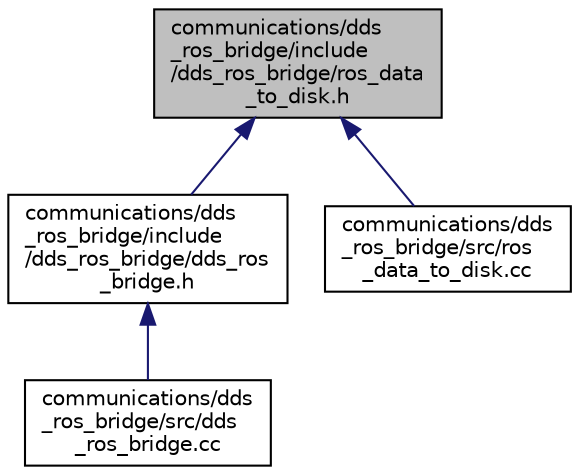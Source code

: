 digraph "communications/dds_ros_bridge/include/dds_ros_bridge/ros_data_to_disk.h"
{
 // LATEX_PDF_SIZE
  edge [fontname="Helvetica",fontsize="10",labelfontname="Helvetica",labelfontsize="10"];
  node [fontname="Helvetica",fontsize="10",shape=record];
  Node1 [label="communications/dds\l_ros_bridge/include\l/dds_ros_bridge/ros_data\l_to_disk.h",height=0.2,width=0.4,color="black", fillcolor="grey75", style="filled", fontcolor="black",tooltip=" "];
  Node1 -> Node2 [dir="back",color="midnightblue",fontsize="10",style="solid",fontname="Helvetica"];
  Node2 [label="communications/dds\l_ros_bridge/include\l/dds_ros_bridge/dds_ros\l_bridge.h",height=0.2,width=0.4,color="black", fillcolor="white", style="filled",URL="$dds__ros__bridge_8h.html",tooltip=" "];
  Node2 -> Node3 [dir="back",color="midnightblue",fontsize="10",style="solid",fontname="Helvetica"];
  Node3 [label="communications/dds\l_ros_bridge/src/dds\l_ros_bridge.cc",height=0.2,width=0.4,color="black", fillcolor="white", style="filled",URL="$dds__ros__bridge_8cc.html",tooltip=" "];
  Node1 -> Node4 [dir="back",color="midnightblue",fontsize="10",style="solid",fontname="Helvetica"];
  Node4 [label="communications/dds\l_ros_bridge/src/ros\l_data_to_disk.cc",height=0.2,width=0.4,color="black", fillcolor="white", style="filled",URL="$ros__data__to__disk_8cc.html",tooltip=" "];
}
